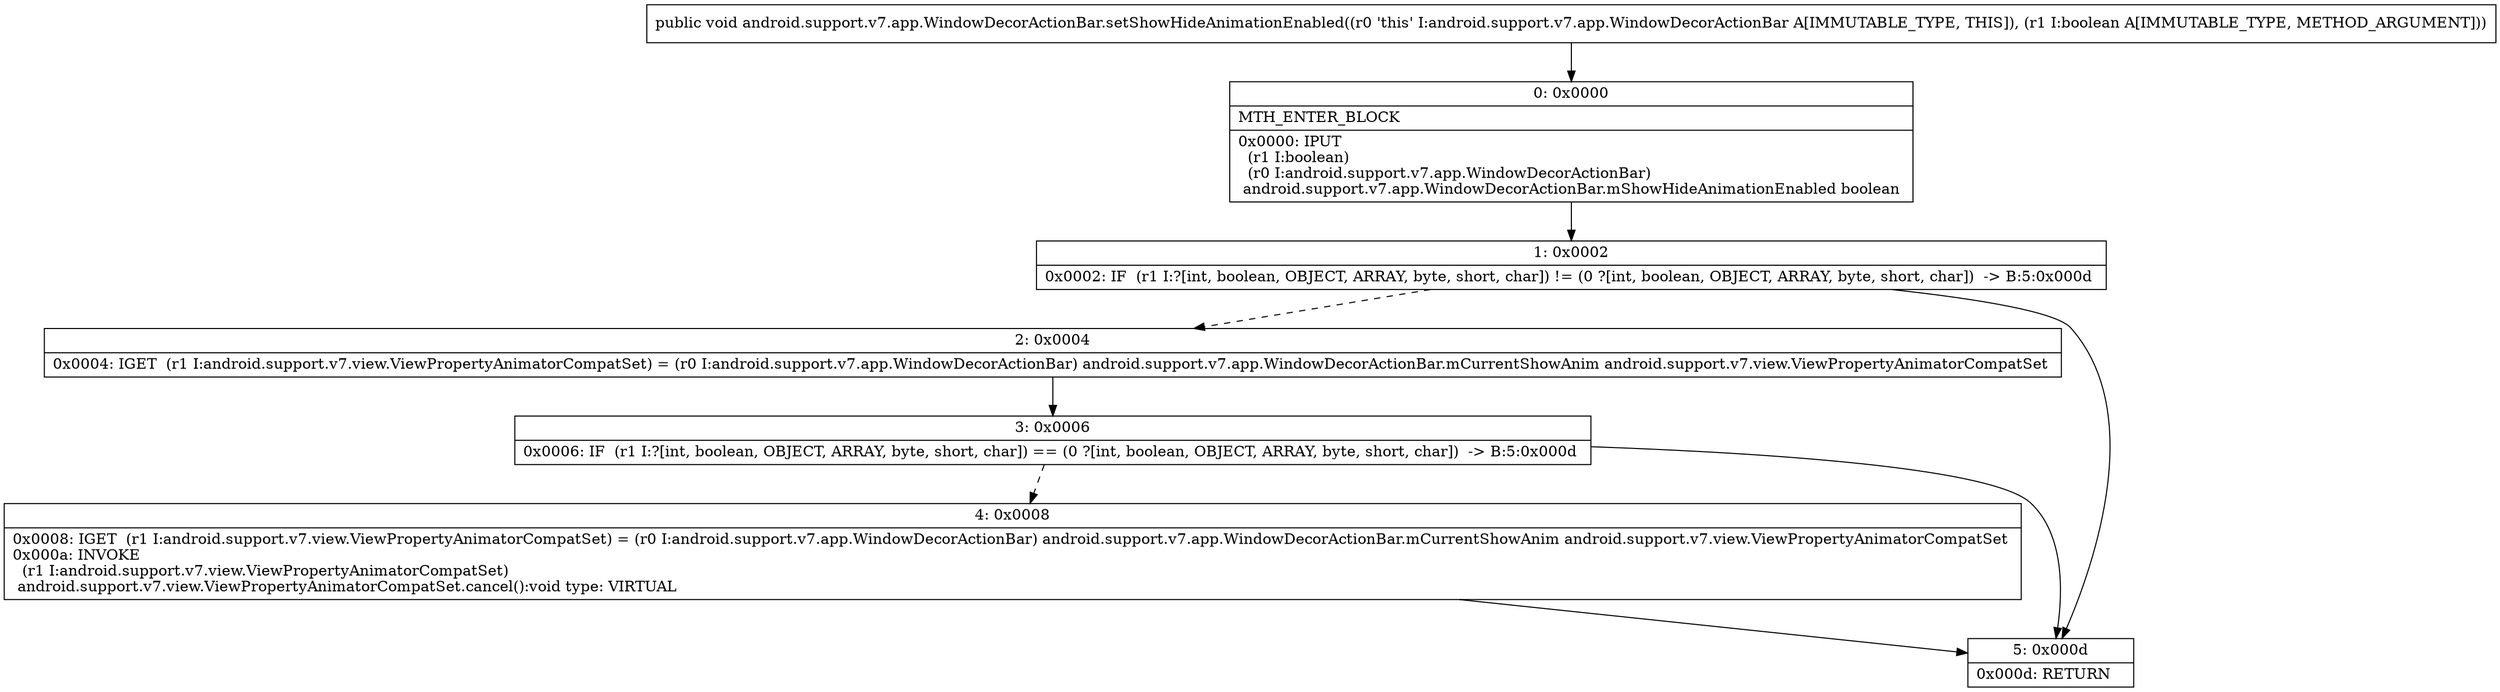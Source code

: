 digraph "CFG forandroid.support.v7.app.WindowDecorActionBar.setShowHideAnimationEnabled(Z)V" {
Node_0 [shape=record,label="{0\:\ 0x0000|MTH_ENTER_BLOCK\l|0x0000: IPUT  \l  (r1 I:boolean)\l  (r0 I:android.support.v7.app.WindowDecorActionBar)\l android.support.v7.app.WindowDecorActionBar.mShowHideAnimationEnabled boolean \l}"];
Node_1 [shape=record,label="{1\:\ 0x0002|0x0002: IF  (r1 I:?[int, boolean, OBJECT, ARRAY, byte, short, char]) != (0 ?[int, boolean, OBJECT, ARRAY, byte, short, char])  \-\> B:5:0x000d \l}"];
Node_2 [shape=record,label="{2\:\ 0x0004|0x0004: IGET  (r1 I:android.support.v7.view.ViewPropertyAnimatorCompatSet) = (r0 I:android.support.v7.app.WindowDecorActionBar) android.support.v7.app.WindowDecorActionBar.mCurrentShowAnim android.support.v7.view.ViewPropertyAnimatorCompatSet \l}"];
Node_3 [shape=record,label="{3\:\ 0x0006|0x0006: IF  (r1 I:?[int, boolean, OBJECT, ARRAY, byte, short, char]) == (0 ?[int, boolean, OBJECT, ARRAY, byte, short, char])  \-\> B:5:0x000d \l}"];
Node_4 [shape=record,label="{4\:\ 0x0008|0x0008: IGET  (r1 I:android.support.v7.view.ViewPropertyAnimatorCompatSet) = (r0 I:android.support.v7.app.WindowDecorActionBar) android.support.v7.app.WindowDecorActionBar.mCurrentShowAnim android.support.v7.view.ViewPropertyAnimatorCompatSet \l0x000a: INVOKE  \l  (r1 I:android.support.v7.view.ViewPropertyAnimatorCompatSet)\l android.support.v7.view.ViewPropertyAnimatorCompatSet.cancel():void type: VIRTUAL \l}"];
Node_5 [shape=record,label="{5\:\ 0x000d|0x000d: RETURN   \l}"];
MethodNode[shape=record,label="{public void android.support.v7.app.WindowDecorActionBar.setShowHideAnimationEnabled((r0 'this' I:android.support.v7.app.WindowDecorActionBar A[IMMUTABLE_TYPE, THIS]), (r1 I:boolean A[IMMUTABLE_TYPE, METHOD_ARGUMENT])) }"];
MethodNode -> Node_0;
Node_0 -> Node_1;
Node_1 -> Node_2[style=dashed];
Node_1 -> Node_5;
Node_2 -> Node_3;
Node_3 -> Node_4[style=dashed];
Node_3 -> Node_5;
Node_4 -> Node_5;
}


